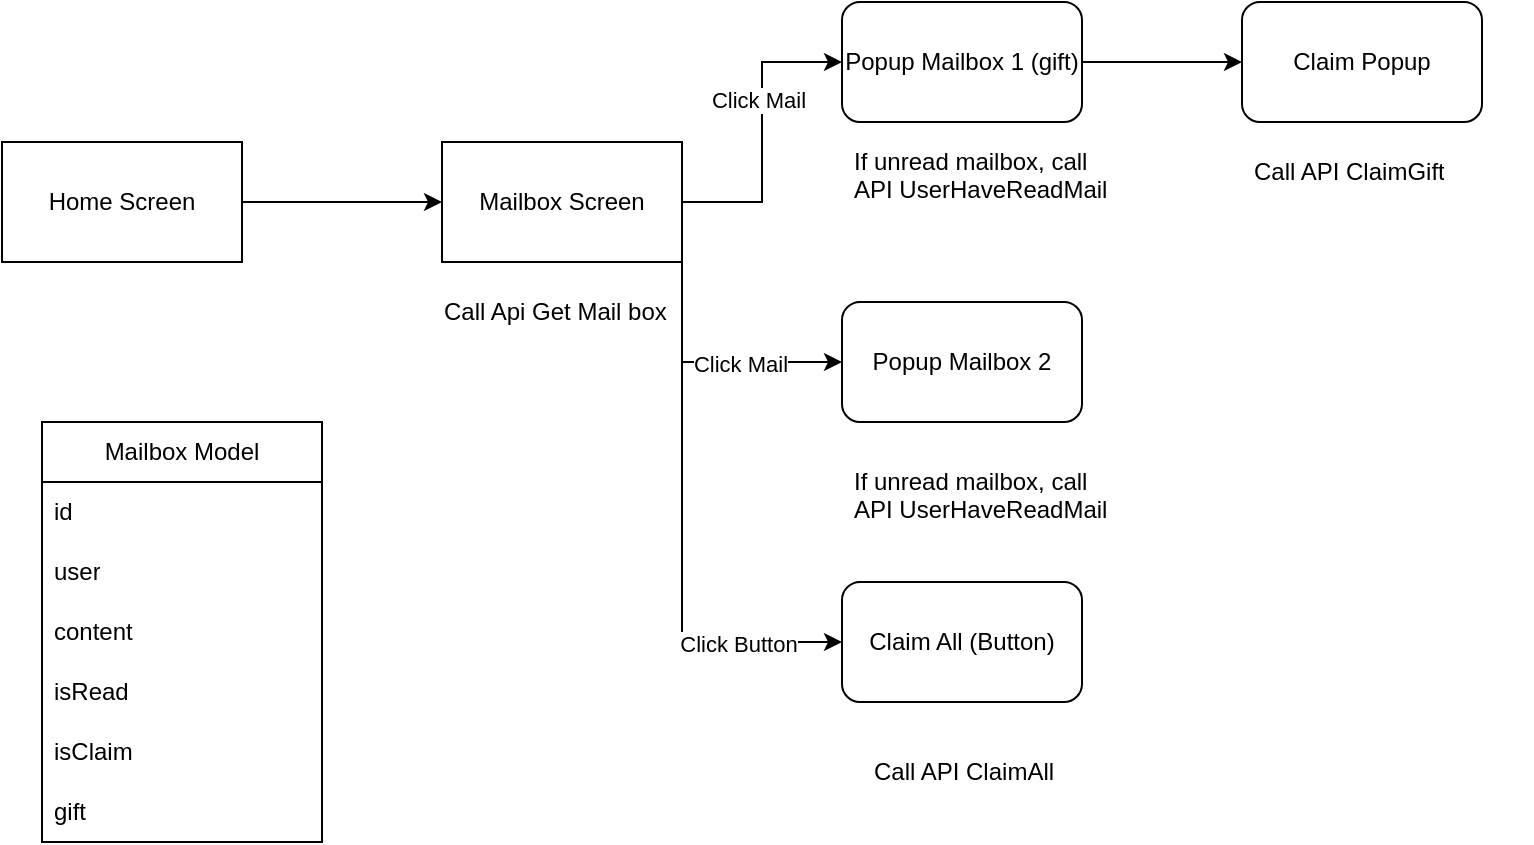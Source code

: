 <mxfile version="20.8.1" type="github">
  <diagram id="kgpKYQtTHZ0yAKxKKP6v" name="Page-1">
    <mxGraphModel dx="1026" dy="536" grid="1" gridSize="10" guides="1" tooltips="1" connect="1" arrows="1" fold="1" page="1" pageScale="1" pageWidth="850" pageHeight="1100" math="0" shadow="0">
      <root>
        <mxCell id="0" />
        <mxCell id="1" parent="0" />
        <mxCell id="Pklu7Gm3VZekunS7p_zU-2" value="Home Screen" style="rounded=0;whiteSpace=wrap;html=1;" vertex="1" parent="1">
          <mxGeometry x="40" y="100" width="120" height="60" as="geometry" />
        </mxCell>
        <mxCell id="Pklu7Gm3VZekunS7p_zU-15" style="edgeStyle=orthogonalEdgeStyle;rounded=0;orthogonalLoop=1;jettySize=auto;html=1;exitX=1;exitY=0.5;exitDx=0;exitDy=0;entryX=0;entryY=0.5;entryDx=0;entryDy=0;" edge="1" parent="1" source="Pklu7Gm3VZekunS7p_zU-3" target="Pklu7Gm3VZekunS7p_zU-4">
          <mxGeometry relative="1" as="geometry" />
        </mxCell>
        <mxCell id="Pklu7Gm3VZekunS7p_zU-20" value="Click Mail" style="edgeLabel;html=1;align=center;verticalAlign=middle;resizable=0;points=[];" vertex="1" connectable="0" parent="Pklu7Gm3VZekunS7p_zU-15">
          <mxGeometry x="0.213" y="2" relative="1" as="geometry">
            <mxPoint as="offset" />
          </mxGeometry>
        </mxCell>
        <mxCell id="Pklu7Gm3VZekunS7p_zU-16" style="edgeStyle=orthogonalEdgeStyle;rounded=0;orthogonalLoop=1;jettySize=auto;html=1;exitX=1;exitY=1;exitDx=0;exitDy=0;entryX=0;entryY=0.5;entryDx=0;entryDy=0;" edge="1" parent="1" source="Pklu7Gm3VZekunS7p_zU-3" target="Pklu7Gm3VZekunS7p_zU-5">
          <mxGeometry relative="1" as="geometry" />
        </mxCell>
        <mxCell id="Pklu7Gm3VZekunS7p_zU-32" value="Click Mail" style="edgeLabel;html=1;align=center;verticalAlign=middle;resizable=0;points=[];" vertex="1" connectable="0" parent="Pklu7Gm3VZekunS7p_zU-16">
          <mxGeometry x="0.215" relative="1" as="geometry">
            <mxPoint y="1" as="offset" />
          </mxGeometry>
        </mxCell>
        <mxCell id="Pklu7Gm3VZekunS7p_zU-17" style="edgeStyle=orthogonalEdgeStyle;rounded=0;orthogonalLoop=1;jettySize=auto;html=1;exitX=1;exitY=1;exitDx=0;exitDy=0;entryX=0;entryY=0.5;entryDx=0;entryDy=0;" edge="1" parent="1" source="Pklu7Gm3VZekunS7p_zU-3" target="Pklu7Gm3VZekunS7p_zU-10">
          <mxGeometry relative="1" as="geometry" />
        </mxCell>
        <mxCell id="Pklu7Gm3VZekunS7p_zU-33" value="Click Button" style="edgeLabel;html=1;align=center;verticalAlign=middle;resizable=0;points=[];" vertex="1" connectable="0" parent="Pklu7Gm3VZekunS7p_zU-17">
          <mxGeometry x="0.615" relative="1" as="geometry">
            <mxPoint y="1" as="offset" />
          </mxGeometry>
        </mxCell>
        <mxCell id="Pklu7Gm3VZekunS7p_zU-3" value="Mailbox Screen" style="rounded=0;whiteSpace=wrap;html=1;" vertex="1" parent="1">
          <mxGeometry x="260" y="100" width="120" height="60" as="geometry" />
        </mxCell>
        <mxCell id="Pklu7Gm3VZekunS7p_zU-19" style="edgeStyle=orthogonalEdgeStyle;rounded=0;orthogonalLoop=1;jettySize=auto;html=1;exitX=1;exitY=0.5;exitDx=0;exitDy=0;entryX=0;entryY=0.5;entryDx=0;entryDy=0;" edge="1" parent="1" source="Pklu7Gm3VZekunS7p_zU-4" target="Pklu7Gm3VZekunS7p_zU-6">
          <mxGeometry relative="1" as="geometry" />
        </mxCell>
        <mxCell id="Pklu7Gm3VZekunS7p_zU-4" value="Popup Mailbox 1 (gift)" style="rounded=1;whiteSpace=wrap;html=1;" vertex="1" parent="1">
          <mxGeometry x="460" y="30" width="120" height="60" as="geometry" />
        </mxCell>
        <mxCell id="Pklu7Gm3VZekunS7p_zU-5" value="Popup Mailbox 2" style="rounded=1;whiteSpace=wrap;html=1;" vertex="1" parent="1">
          <mxGeometry x="460" y="180" width="120" height="60" as="geometry" />
        </mxCell>
        <mxCell id="Pklu7Gm3VZekunS7p_zU-6" value="Claim Popup" style="rounded=1;whiteSpace=wrap;html=1;" vertex="1" parent="1">
          <mxGeometry x="660" y="30" width="120" height="60" as="geometry" />
        </mxCell>
        <mxCell id="Pklu7Gm3VZekunS7p_zU-8" value="Call Api Get Mail box&amp;nbsp;" style="text;strokeColor=none;fillColor=none;align=left;verticalAlign=middle;spacingLeft=4;spacingRight=4;overflow=hidden;points=[[0,0.5],[1,0.5]];portConstraint=eastwest;rotatable=0;whiteSpace=wrap;html=1;" vertex="1" parent="1">
          <mxGeometry x="255" y="170" width="130" height="30" as="geometry" />
        </mxCell>
        <mxCell id="Pklu7Gm3VZekunS7p_zU-9" value="If unread mailbox, call API UserHaveReadMail" style="text;strokeColor=none;fillColor=none;align=left;verticalAlign=middle;spacingLeft=4;spacingRight=4;overflow=hidden;points=[[0,0.5],[1,0.5]];portConstraint=eastwest;rotatable=0;whiteSpace=wrap;html=1;" vertex="1" parent="1">
          <mxGeometry x="460" y="100" width="145" height="30" as="geometry" />
        </mxCell>
        <mxCell id="Pklu7Gm3VZekunS7p_zU-10" value="Claim All (Button)" style="rounded=1;whiteSpace=wrap;html=1;" vertex="1" parent="1">
          <mxGeometry x="460" y="320" width="120" height="60" as="geometry" />
        </mxCell>
        <mxCell id="Pklu7Gm3VZekunS7p_zU-11" value="If unread mailbox, call API UserHaveReadMail" style="text;strokeColor=none;fillColor=none;align=left;verticalAlign=middle;spacingLeft=4;spacingRight=4;overflow=hidden;points=[[0,0.5],[1,0.5]];portConstraint=eastwest;rotatable=0;whiteSpace=wrap;html=1;" vertex="1" parent="1">
          <mxGeometry x="460" y="260" width="145" height="30" as="geometry" />
        </mxCell>
        <mxCell id="Pklu7Gm3VZekunS7p_zU-12" value="Call API ClaimAll" style="text;strokeColor=none;fillColor=none;align=left;verticalAlign=middle;spacingLeft=4;spacingRight=4;overflow=hidden;points=[[0,0.5],[1,0.5]];portConstraint=eastwest;rotatable=0;whiteSpace=wrap;html=1;" vertex="1" parent="1">
          <mxGeometry x="470" y="400" width="145" height="30" as="geometry" />
        </mxCell>
        <mxCell id="Pklu7Gm3VZekunS7p_zU-13" value="Call API ClaimGift" style="text;strokeColor=none;fillColor=none;align=left;verticalAlign=middle;spacingLeft=4;spacingRight=4;overflow=hidden;points=[[0,0.5],[1,0.5]];portConstraint=eastwest;rotatable=0;whiteSpace=wrap;html=1;" vertex="1" parent="1">
          <mxGeometry x="660" y="100" width="145" height="30" as="geometry" />
        </mxCell>
        <mxCell id="Pklu7Gm3VZekunS7p_zU-14" value="" style="endArrow=classic;html=1;rounded=0;exitX=1;exitY=0.5;exitDx=0;exitDy=0;entryX=0;entryY=0.5;entryDx=0;entryDy=0;" edge="1" parent="1" source="Pklu7Gm3VZekunS7p_zU-2" target="Pklu7Gm3VZekunS7p_zU-3">
          <mxGeometry width="50" height="50" relative="1" as="geometry">
            <mxPoint x="170" y="140" as="sourcePoint" />
            <mxPoint x="250" y="130" as="targetPoint" />
          </mxGeometry>
        </mxCell>
        <mxCell id="Pklu7Gm3VZekunS7p_zU-25" value="Mailbox Model" style="swimlane;fontStyle=0;childLayout=stackLayout;horizontal=1;startSize=30;horizontalStack=0;resizeParent=1;resizeParentMax=0;resizeLast=0;collapsible=1;marginBottom=0;whiteSpace=wrap;html=1;" vertex="1" parent="1">
          <mxGeometry x="60" y="240" width="140" height="210" as="geometry" />
        </mxCell>
        <mxCell id="Pklu7Gm3VZekunS7p_zU-26" value="id&amp;nbsp;" style="text;strokeColor=none;fillColor=none;align=left;verticalAlign=middle;spacingLeft=4;spacingRight=4;overflow=hidden;points=[[0,0.5],[1,0.5]];portConstraint=eastwest;rotatable=0;whiteSpace=wrap;html=1;" vertex="1" parent="Pklu7Gm3VZekunS7p_zU-25">
          <mxGeometry y="30" width="140" height="30" as="geometry" />
        </mxCell>
        <mxCell id="Pklu7Gm3VZekunS7p_zU-27" value="user" style="text;strokeColor=none;fillColor=none;align=left;verticalAlign=middle;spacingLeft=4;spacingRight=4;overflow=hidden;points=[[0,0.5],[1,0.5]];portConstraint=eastwest;rotatable=0;whiteSpace=wrap;html=1;" vertex="1" parent="Pklu7Gm3VZekunS7p_zU-25">
          <mxGeometry y="60" width="140" height="30" as="geometry" />
        </mxCell>
        <mxCell id="Pklu7Gm3VZekunS7p_zU-28" value="content&amp;nbsp;" style="text;strokeColor=none;fillColor=none;align=left;verticalAlign=middle;spacingLeft=4;spacingRight=4;overflow=hidden;points=[[0,0.5],[1,0.5]];portConstraint=eastwest;rotatable=0;whiteSpace=wrap;html=1;" vertex="1" parent="Pklu7Gm3VZekunS7p_zU-25">
          <mxGeometry y="90" width="140" height="30" as="geometry" />
        </mxCell>
        <mxCell id="Pklu7Gm3VZekunS7p_zU-31" value="isRead&lt;br&gt;" style="text;strokeColor=none;fillColor=none;align=left;verticalAlign=middle;spacingLeft=4;spacingRight=4;overflow=hidden;points=[[0,0.5],[1,0.5]];portConstraint=eastwest;rotatable=0;whiteSpace=wrap;html=1;" vertex="1" parent="Pklu7Gm3VZekunS7p_zU-25">
          <mxGeometry y="120" width="140" height="30" as="geometry" />
        </mxCell>
        <mxCell id="Pklu7Gm3VZekunS7p_zU-30" value="isClaim" style="text;strokeColor=none;fillColor=none;align=left;verticalAlign=middle;spacingLeft=4;spacingRight=4;overflow=hidden;points=[[0,0.5],[1,0.5]];portConstraint=eastwest;rotatable=0;whiteSpace=wrap;html=1;" vertex="1" parent="Pklu7Gm3VZekunS7p_zU-25">
          <mxGeometry y="150" width="140" height="30" as="geometry" />
        </mxCell>
        <mxCell id="Pklu7Gm3VZekunS7p_zU-34" value="gift" style="text;strokeColor=none;fillColor=none;align=left;verticalAlign=middle;spacingLeft=4;spacingRight=4;overflow=hidden;points=[[0,0.5],[1,0.5]];portConstraint=eastwest;rotatable=0;whiteSpace=wrap;html=1;" vertex="1" parent="Pklu7Gm3VZekunS7p_zU-25">
          <mxGeometry y="180" width="140" height="30" as="geometry" />
        </mxCell>
      </root>
    </mxGraphModel>
  </diagram>
</mxfile>
